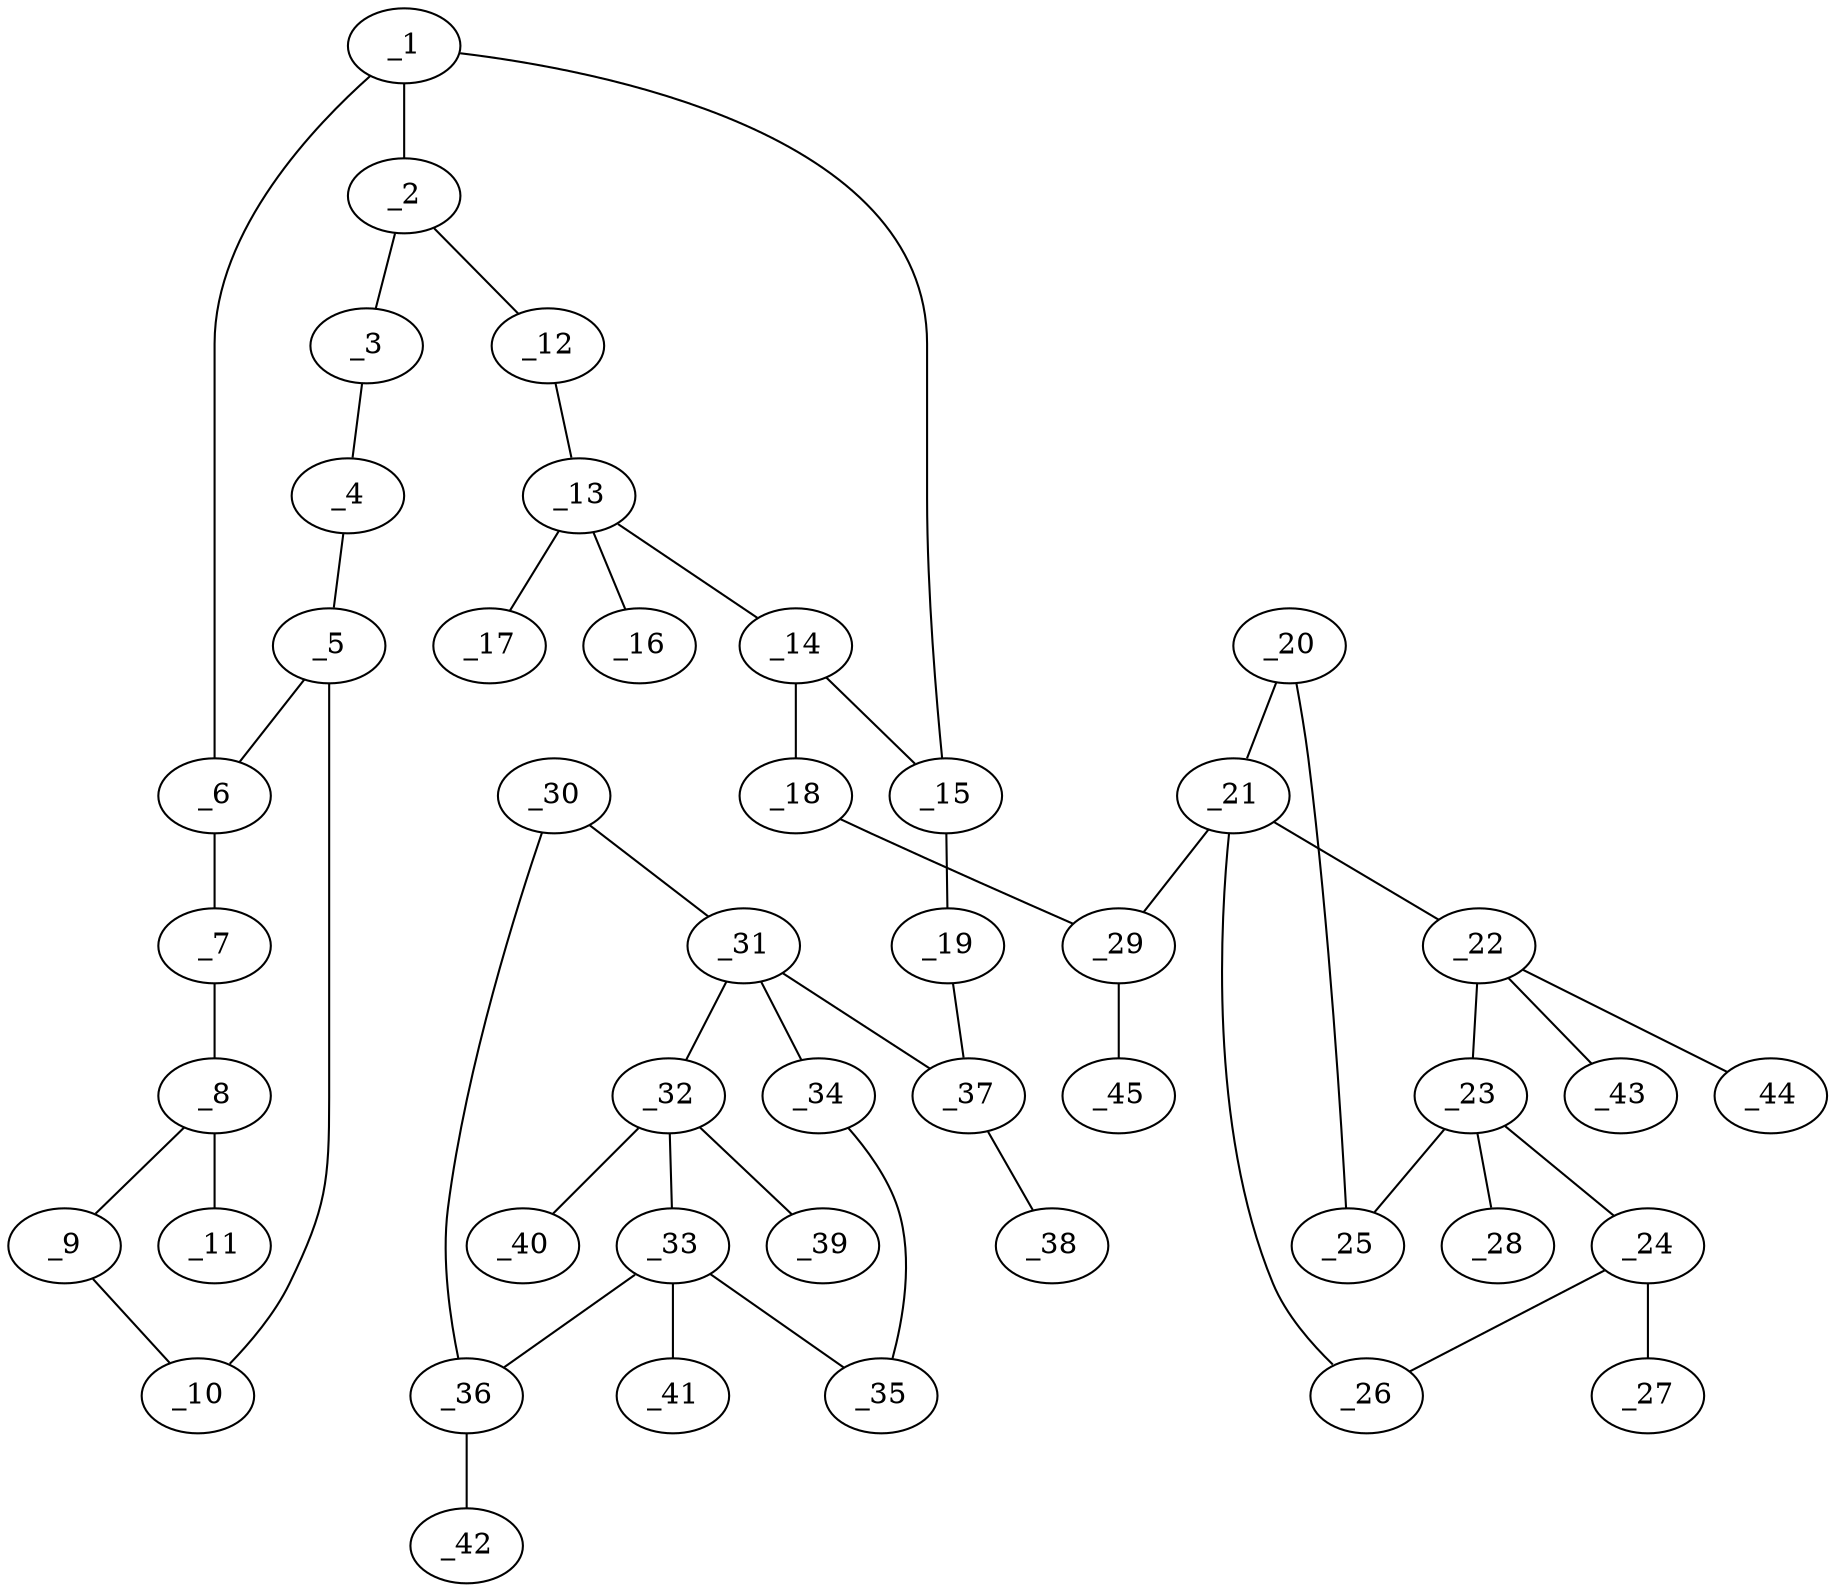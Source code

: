 graph molid666863 {
	_1	 [charge=0,
		chem=1,
		symbol="C  ",
		x="8.5854",
		y="-0.41"];
	_2	 [charge=0,
		chem=1,
		symbol="C  ",
		x="8.5854",
		y="-1.41"];
	_1 -- _2	 [valence=1];
	_6	 [charge=0,
		chem=1,
		symbol="C  ",
		x="9.4514",
		y="0.09"];
	_1 -- _6	 [valence=2];
	_15	 [charge=0,
		chem=1,
		symbol="C  ",
		x="7.7194",
		y="0.09"];
	_1 -- _15	 [valence=1];
	_3	 [charge=0,
		chem=1,
		symbol="C  ",
		x="9.4514",
		y="-1.91"];
	_2 -- _3	 [valence=2];
	_12	 [charge=0,
		chem=2,
		symbol="O  ",
		x="7.7194",
		y="-1.91"];
	_2 -- _12	 [valence=1];
	_4	 [charge=0,
		chem=1,
		symbol="C  ",
		x="10.3175",
		y="-1.41"];
	_3 -- _4	 [valence=1];
	_5	 [charge=0,
		chem=1,
		symbol="C  ",
		x="10.3175",
		y="-0.41"];
	_4 -- _5	 [valence=2];
	_5 -- _6	 [valence=1];
	_10	 [charge=0,
		chem=1,
		symbol="C  ",
		x="11.1835",
		y="0.09"];
	_5 -- _10	 [valence=1];
	_7	 [charge=0,
		chem=2,
		symbol="O  ",
		x="9.4514",
		y="1.09"];
	_6 -- _7	 [valence=1];
	_8	 [charge=0,
		chem=1,
		symbol="C  ",
		x="10.3175",
		y="1.59"];
	_7 -- _8	 [valence=1];
	_9	 [charge=0,
		chem=1,
		symbol="C  ",
		x="11.1835",
		y="1.09"];
	_8 -- _9	 [valence=1];
	_11	 [charge=0,
		chem=2,
		symbol="O  ",
		x="10.3175",
		y="2.59"];
	_8 -- _11	 [valence=2];
	_9 -- _10	 [valence=2];
	_13	 [charge=0,
		chem=1,
		symbol="C  ",
		x="6.8534",
		y="-1.41"];
	_12 -- _13	 [valence=1];
	_14	 [charge=0,
		chem=1,
		symbol="C  ",
		x="6.8534",
		y="-0.41"];
	_13 -- _14	 [valence=1];
	_16	 [charge=0,
		chem=1,
		symbol="C  ",
		x="6.3534",
		y="-2.276"];
	_13 -- _16	 [valence=1];
	_17	 [charge=0,
		chem=1,
		symbol="C  ",
		x="5.8534",
		y="-1.41"];
	_13 -- _17	 [valence=1];
	_14 -- _15	 [valence=1];
	_18	 [charge=0,
		chem=2,
		symbol="O  ",
		x="5.9873",
		y="0.09"];
	_14 -- _18	 [valence=1];
	_19	 [charge=0,
		chem=2,
		symbol="O  ",
		x="7.7194",
		y="1.09"];
	_15 -- _19	 [valence=1];
	_29	 [charge=0,
		chem=1,
		symbol="C  ",
		x="5.1213",
		y="-0.41"];
	_18 -- _29	 [valence=1];
	_37	 [charge=0,
		chem=1,
		symbol="C  ",
		x="6.8534",
		y="1.59"];
	_19 -- _37	 [valence=1];
	_20	 [charge=0,
		chem=1,
		symbol="C  ",
		x="7.0872",
		y="-2.3312"];
	_21	 [charge=0,
		chem=1,
		symbol="C  ",
		x="5.1213",
		y="-2.59"];
	_20 -- _21	 [valence=1];
	_25	 [charge=0,
		chem=1,
		symbol="C  ",
		x="7.0873",
		y="-3.3312"];
	_20 -- _25	 [valence=1];
	_22	 [charge=0,
		chem=1,
		symbol="C  ",
		x="4.1555",
		y="-4.3485"];
	_21 -- _22	 [valence=1];
	_26	 [charge=0,
		chem=2,
		symbol="O  ",
		x="3.7071",
		y="-1.1758"];
	_21 -- _26	 [valence=1];
	_21 -- _29	 [valence=1];
	_23	 [charge=0,
		chem=1,
		symbol="C  ",
		x="5.1213",
		y="-3.59"];
	_22 -- _23	 [valence=1];
	_43	 [charge=0,
		chem=1,
		symbol="C  ",
		x="3.9991",
		y="-5.3362"];
	_22 -- _43	 [valence=1];
	_44	 [charge=0,
		chem=1,
		symbol="C  ",
		x="3.1678",
		y="-4.5049"];
	_22 -- _44	 [valence=1];
	_24	 [charge=0,
		chem=1,
		symbol="C  ",
		x=3,
		y="-1.8829"];
	_23 -- _24	 [valence=1];
	_23 -- _25	 [valence=1];
	_28	 [charge=0,
		chem=1,
		symbol="C  ",
		x="5.1213",
		y="-4.59"];
	_23 -- _28	 [valence=1];
	_24 -- _26	 [valence=1];
	_27	 [charge=0,
		chem=2,
		symbol="O  ",
		x=2,
		y="-1.8829"];
	_24 -- _27	 [valence=2];
	_45	 [charge=0,
		chem=2,
		symbol="O  ",
		x="4.3541",
		y="0.2314"];
	_29 -- _45	 [valence=2];
	_30	 [charge=0,
		chem=2,
		symbol="O  ",
		x="5.4391",
		y="1.1758"];
	_31	 [charge=0,
		chem=1,
		symbol="C  ",
		x="6.8534",
		y="2.59"];
	_30 -- _31	 [valence=1];
	_36	 [charge=0,
		chem=1,
		symbol="C  ",
		x="4.732",
		y="1.8829"];
	_30 -- _36	 [valence=1];
	_32	 [charge=0,
		chem=1,
		symbol="C  ",
		x="5.8875",
		y="4.3485"];
	_31 -- _32	 [valence=1];
	_34	 [charge=0,
		chem=1,
		symbol="C  ",
		x="8.8193",
		y="2.3312"];
	_31 -- _34	 [valence=1];
	_31 -- _37	 [valence=1];
	_33	 [charge=0,
		chem=1,
		symbol="C  ",
		x="6.8534",
		y="3.59"];
	_32 -- _33	 [valence=1];
	_39	 [charge=0,
		chem=1,
		symbol="C  ",
		x="5.7311",
		y="5.3362"];
	_32 -- _39	 [valence=1];
	_40	 [charge=0,
		chem=1,
		symbol="C  ",
		x="4.8998",
		y="4.5049"];
	_32 -- _40	 [valence=1];
	_35	 [charge=0,
		chem=1,
		symbol="C  ",
		x="8.8193",
		y="3.3312"];
	_33 -- _35	 [valence=1];
	_33 -- _36	 [valence=1];
	_41	 [charge=0,
		chem=1,
		symbol="C  ",
		x="6.8533",
		y="4.59"];
	_33 -- _41	 [valence=1];
	_34 -- _35	 [valence=1];
	_42	 [charge=0,
		chem=2,
		symbol="O  ",
		x="3.732",
		y="1.8829"];
	_36 -- _42	 [valence=2];
	_38	 [charge=0,
		chem=2,
		symbol="O  ",
		x="6.0862",
		y="0.9486"];
	_37 -- _38	 [valence=2];
}
